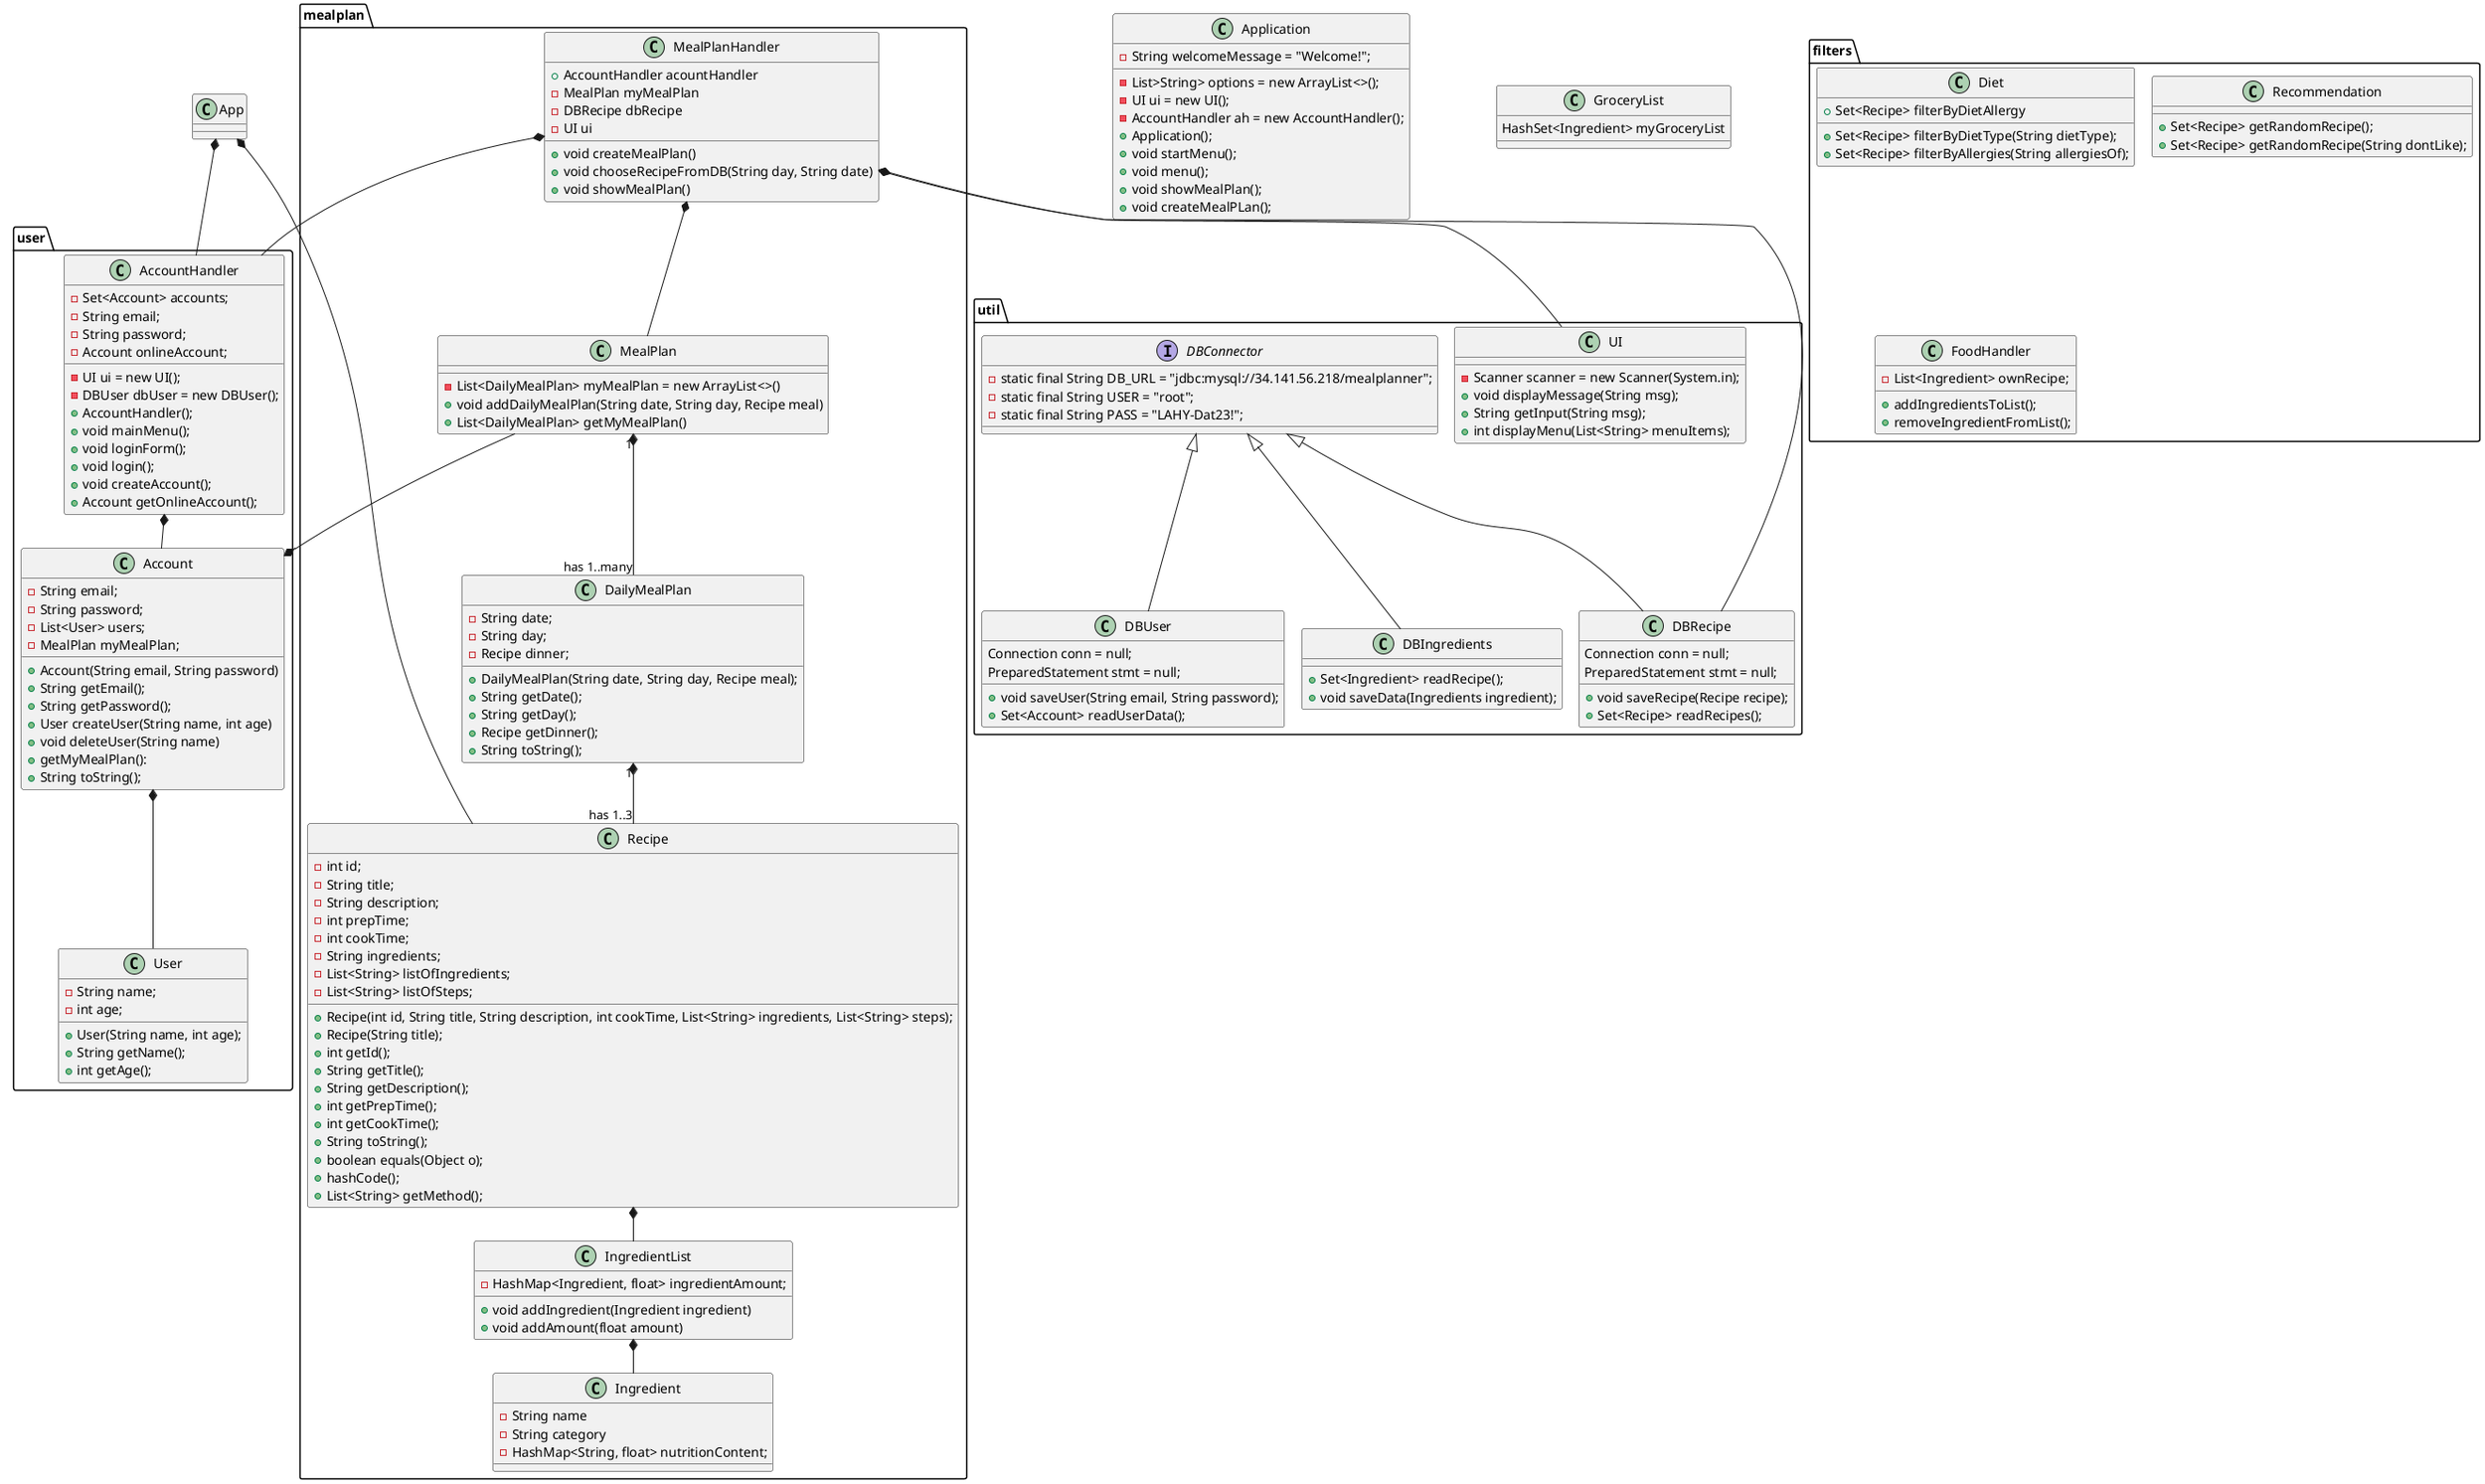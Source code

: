 @startuml
'https://plantuml.com/class-diagram
!pragma layout smetana

class App

package "user"{
class Account
class AccountHandler
class User
}

package "mealplan"{
class MealPlanHandler
class MealPlan
class DailyMealPlan
class Recipe
class IngredientList
class Ingredient
}

package "filters"{
class Diet
class Recommendation
class FoodHandler
}

package "util"{
class UI
interface DBConnector
class DBUser
class DBRecipe
class DBIngredients
}

'Label on relations
App *-- AccountHandler
App *-- Recipe

AccountHandler *-- Account

Account *-- User
Account *-- MealPlan

MealPlan "1" *-- "has 1..many" DailyMealPlan

MealPlanHandler *-- AccountHandler
MealPlanHandler *-- DBRecipe
MealPlanHandler *-- MealPlan
MealPlanHandler *-- UI

DailyMealPlan "1" *-- "has 1..3" Recipe

Recipe *-- IngredientList

IngredientList *-- Ingredient

DBConnector <|-- DBUser
DBConnector <|-- DBRecipe
DBConnector <|-- DBIngredients

'Methods and attributes
Application : - List>String> options = new ArrayList<>();
Application : - String welcomeMessage = "Welcome!";
Application : - UI ui = new UI();
Application : - AccountHandler ah = new AccountHandler();
Application : + Application();
Application : + void startMenu();
Application : + void menu();
Application : + void showMealPlan();
Application : + void createMealPLan();


Account : - String email;
Account : - String password;
Account : - List<User> users;
Account : - MealPlan myMealPlan;
Account : + Account(String email, String password)
Account : + String getEmail();
Account : + String getPassword();
Account : + User createUser(String name, int age)
Account : + void deleteUser(String name)
Account : + getMyMealPlan():
Account : + String toString();

AccountHandler : - Set<Account> accounts;
AccountHandler : - String email;
AccountHandler : - String password;
AccountHandler : - Account onlineAccount;
AccountHandler : - UI ui = new UI();
AccountHandler : - DBUser dbUser = new DBUser();
AccountHandler : + AccountHandler();
AccountHandler : + void mainMenu();
AccountHandler : + void loginForm();
AccountHandler : + void login();
AccountHandler : + void createAccount();
AccountHandler : + Account getOnlineAccount();


User : - String name;
User : - int age;
User : + User(String name, int age);
User : + String getName();
User : + int getAge();

MealPlanHandler : + AccountHandler acountHandler
MealPlanHandler : - MealPlan myMealPlan
MealPlanHandler : - DBRecipe dbRecipe
MealPlanHandler : - UI ui
MealPlanHandler : + void createMealPlan()
MealPlanHandler : + void chooseRecipeFromDB(String day, String date)
MealPlanHandler : + void showMealPlan()

MealPlan : - List<DailyMealPlan> myMealPlan = new ArrayList<>()
MealPlan : + void addDailyMealPlan(String date, String day, Recipe meal)
MealPlan : + List<DailyMealPlan> getMyMealPlan()


DailyMealPlan : - String date;
DailyMealPlan : - String day;
DailyMealPlan : - Recipe dinner;
DailyMealPlan : + DailyMealPlan(String date, String day, Recipe meal);
DailyMealPlan : + String getDate();
DailyMealPlan : + String getDay();
DailyMealPlan : + Recipe getDinner();
DailyMealPlan : + String toString();

Recipe : - int id;
Recipe : - String title;
Recipe : - String description;
Recipe : - int prepTime;
Recipe : - int cookTime;
Recipe : - String ingredients;
Recipe : - List<String> listOfIngredients;
Recipe : - List<String> listOfSteps;
Recipe : + Recipe(int id, String title, String description, int cookTime, List<String> ingredients, List<String> steps);
Recipe : + Recipe(String title);
Recipe : + int getId();
Recipe : + String getTitle();
Recipe : + String getDescription();
Recipe : + int getPrepTime();
Recipe : + int getCookTime();
Recipe : + String toString();
Recipe : + boolean equals(Object o);
Recipe : + hashCode();
Recipe : + List<String> getMethod();


IngredientList : - HashMap<Ingredient, float> ingredientAmount;
IngredientList : + void addIngredient(Ingredient ingredient)
IngredientList : + void addAmount(float amount)

Ingredient : - String name
Ingredient : - String category
Ingredient : - HashMap<String, float> nutritionContent;

GroceryList : HashSet<Ingredient> myGroceryList

UI : - Scanner scanner = new Scanner(System.in);
UI : + void displayMessage(String msg);
UI : + String getInput(String msg);
UI : + int displayMenu(List<String> menuItems);

DBConnector : - static final String DB_URL = "jdbc:mysql://34.141.56.218/mealplanner";
DBConnector : - static final String USER = "root";
DBConnector : - static final String PASS = "LAHY-Dat23!";

DBUser : Connection conn = null;
DBUser : PreparedStatement stmt = null;
DBUser : + void saveUser(String email, String password);
DBUser : + Set<Account> readUserData();

DBRecipe : Connection conn = null;
DBRecipe : PreparedStatement stmt = null;
DBRecipe : + void saveRecipe(Recipe recipe);
DBRecipe : + Set<Recipe> readRecipes();

DBIngredients : + Set<Ingredient> readRecipe();
DBIngredients : + void saveData(Ingredients ingredient);

Diet : + Set<Recipe> filterByDietType(String dietType);
Diet : + Set<Recipe> filterByAllergies(String allergiesOf);
Diet : + Set<Recipe> filterByDietAllergy

Recommendation : + Set<Recipe> getRandomRecipe();
Recommendation : + Set<Recipe> getRandomRecipe(String dontLike);

FoodHandler : - List<Ingredient> ownRecipe;
FoodHandler : + addIngredientsToList();
FoodHandler : + removeIngredientFromList();
@enduml